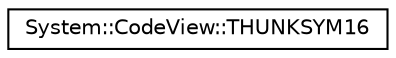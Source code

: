 digraph G
{
  edge [fontname="Helvetica",fontsize="10",labelfontname="Helvetica",labelfontsize="10"];
  node [fontname="Helvetica",fontsize="10",shape=record];
  rankdir="LR";
  Node1 [label="System::CodeView::THUNKSYM16",height=0.2,width=0.4,color="black", fillcolor="white", style="filled",URL="$struct_system_1_1_code_view_1_1_t_h_u_n_k_s_y_m16.html"];
}
